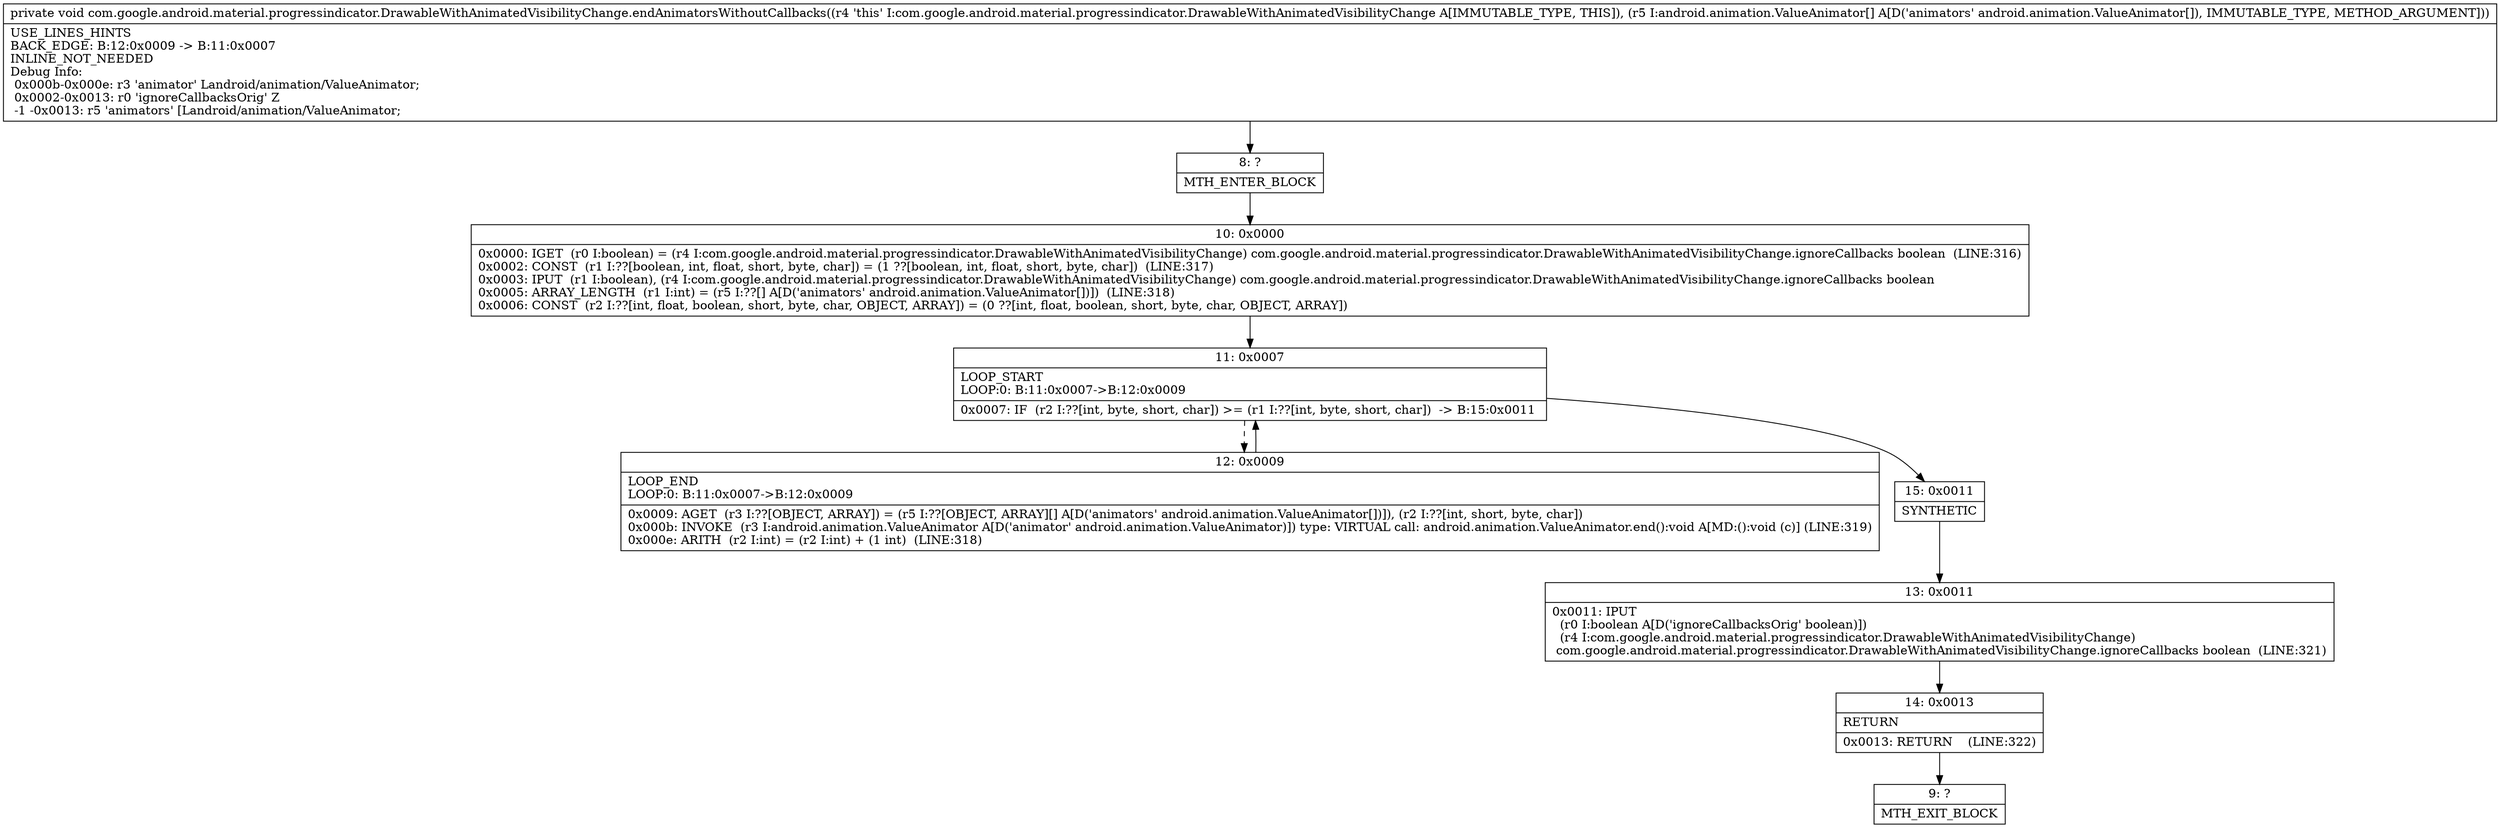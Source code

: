 digraph "CFG forcom.google.android.material.progressindicator.DrawableWithAnimatedVisibilityChange.endAnimatorsWithoutCallbacks([Landroid\/animation\/ValueAnimator;)V" {
Node_8 [shape=record,label="{8\:\ ?|MTH_ENTER_BLOCK\l}"];
Node_10 [shape=record,label="{10\:\ 0x0000|0x0000: IGET  (r0 I:boolean) = (r4 I:com.google.android.material.progressindicator.DrawableWithAnimatedVisibilityChange) com.google.android.material.progressindicator.DrawableWithAnimatedVisibilityChange.ignoreCallbacks boolean  (LINE:316)\l0x0002: CONST  (r1 I:??[boolean, int, float, short, byte, char]) = (1 ??[boolean, int, float, short, byte, char])  (LINE:317)\l0x0003: IPUT  (r1 I:boolean), (r4 I:com.google.android.material.progressindicator.DrawableWithAnimatedVisibilityChange) com.google.android.material.progressindicator.DrawableWithAnimatedVisibilityChange.ignoreCallbacks boolean \l0x0005: ARRAY_LENGTH  (r1 I:int) = (r5 I:??[] A[D('animators' android.animation.ValueAnimator[])])  (LINE:318)\l0x0006: CONST  (r2 I:??[int, float, boolean, short, byte, char, OBJECT, ARRAY]) = (0 ??[int, float, boolean, short, byte, char, OBJECT, ARRAY]) \l}"];
Node_11 [shape=record,label="{11\:\ 0x0007|LOOP_START\lLOOP:0: B:11:0x0007\-\>B:12:0x0009\l|0x0007: IF  (r2 I:??[int, byte, short, char]) \>= (r1 I:??[int, byte, short, char])  \-\> B:15:0x0011 \l}"];
Node_12 [shape=record,label="{12\:\ 0x0009|LOOP_END\lLOOP:0: B:11:0x0007\-\>B:12:0x0009\l|0x0009: AGET  (r3 I:??[OBJECT, ARRAY]) = (r5 I:??[OBJECT, ARRAY][] A[D('animators' android.animation.ValueAnimator[])]), (r2 I:??[int, short, byte, char]) \l0x000b: INVOKE  (r3 I:android.animation.ValueAnimator A[D('animator' android.animation.ValueAnimator)]) type: VIRTUAL call: android.animation.ValueAnimator.end():void A[MD:():void (c)] (LINE:319)\l0x000e: ARITH  (r2 I:int) = (r2 I:int) + (1 int)  (LINE:318)\l}"];
Node_15 [shape=record,label="{15\:\ 0x0011|SYNTHETIC\l}"];
Node_13 [shape=record,label="{13\:\ 0x0011|0x0011: IPUT  \l  (r0 I:boolean A[D('ignoreCallbacksOrig' boolean)])\l  (r4 I:com.google.android.material.progressindicator.DrawableWithAnimatedVisibilityChange)\l com.google.android.material.progressindicator.DrawableWithAnimatedVisibilityChange.ignoreCallbacks boolean  (LINE:321)\l}"];
Node_14 [shape=record,label="{14\:\ 0x0013|RETURN\l|0x0013: RETURN    (LINE:322)\l}"];
Node_9 [shape=record,label="{9\:\ ?|MTH_EXIT_BLOCK\l}"];
MethodNode[shape=record,label="{private void com.google.android.material.progressindicator.DrawableWithAnimatedVisibilityChange.endAnimatorsWithoutCallbacks((r4 'this' I:com.google.android.material.progressindicator.DrawableWithAnimatedVisibilityChange A[IMMUTABLE_TYPE, THIS]), (r5 I:android.animation.ValueAnimator[] A[D('animators' android.animation.ValueAnimator[]), IMMUTABLE_TYPE, METHOD_ARGUMENT]))  | USE_LINES_HINTS\lBACK_EDGE: B:12:0x0009 \-\> B:11:0x0007\lINLINE_NOT_NEEDED\lDebug Info:\l  0x000b\-0x000e: r3 'animator' Landroid\/animation\/ValueAnimator;\l  0x0002\-0x0013: r0 'ignoreCallbacksOrig' Z\l  \-1 \-0x0013: r5 'animators' [Landroid\/animation\/ValueAnimator;\l}"];
MethodNode -> Node_8;Node_8 -> Node_10;
Node_10 -> Node_11;
Node_11 -> Node_12[style=dashed];
Node_11 -> Node_15;
Node_12 -> Node_11;
Node_15 -> Node_13;
Node_13 -> Node_14;
Node_14 -> Node_9;
}

